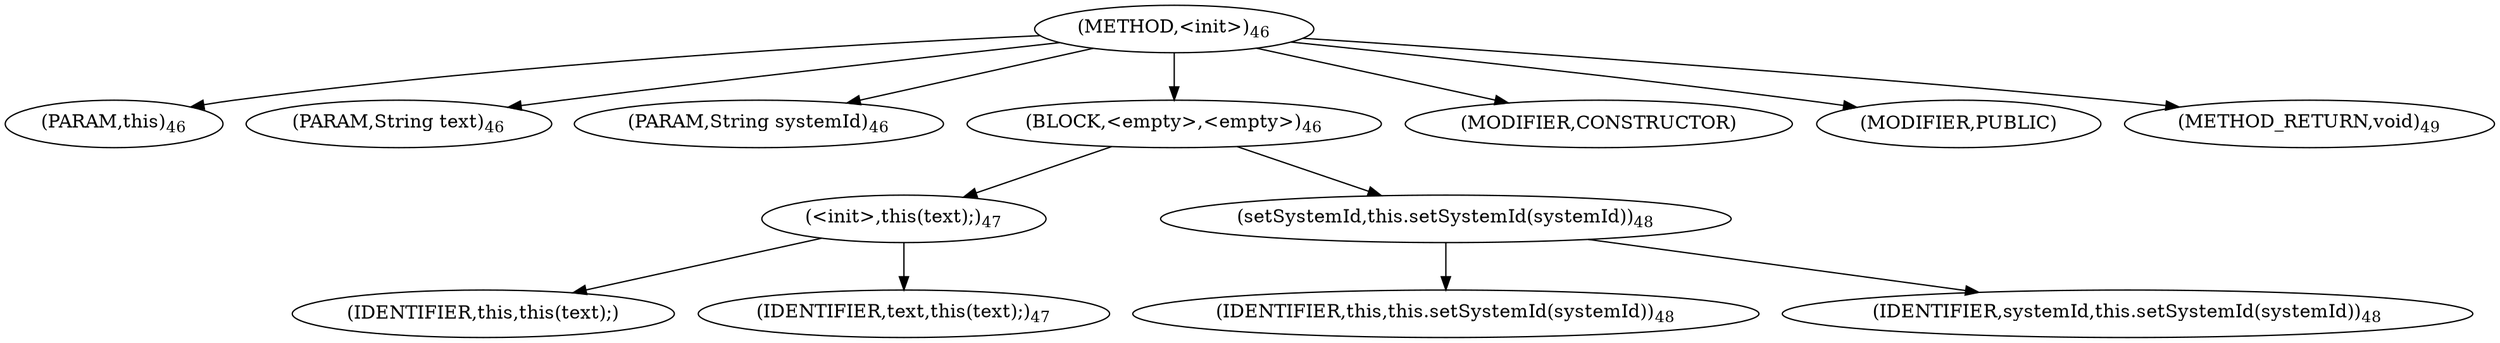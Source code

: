 digraph "&lt;init&gt;" {  
"58" [label = <(METHOD,&lt;init&gt;)<SUB>46</SUB>> ]
"6" [label = <(PARAM,this)<SUB>46</SUB>> ]
"59" [label = <(PARAM,String text)<SUB>46</SUB>> ]
"60" [label = <(PARAM,String systemId)<SUB>46</SUB>> ]
"61" [label = <(BLOCK,&lt;empty&gt;,&lt;empty&gt;)<SUB>46</SUB>> ]
"62" [label = <(&lt;init&gt;,this(text);)<SUB>47</SUB>> ]
"5" [label = <(IDENTIFIER,this,this(text);)> ]
"63" [label = <(IDENTIFIER,text,this(text);)<SUB>47</SUB>> ]
"64" [label = <(setSystemId,this.setSystemId(systemId))<SUB>48</SUB>> ]
"7" [label = <(IDENTIFIER,this,this.setSystemId(systemId))<SUB>48</SUB>> ]
"65" [label = <(IDENTIFIER,systemId,this.setSystemId(systemId))<SUB>48</SUB>> ]
"66" [label = <(MODIFIER,CONSTRUCTOR)> ]
"67" [label = <(MODIFIER,PUBLIC)> ]
"68" [label = <(METHOD_RETURN,void)<SUB>49</SUB>> ]
  "58" -> "6" 
  "58" -> "59" 
  "58" -> "60" 
  "58" -> "61" 
  "58" -> "66" 
  "58" -> "67" 
  "58" -> "68" 
  "61" -> "62" 
  "61" -> "64" 
  "62" -> "5" 
  "62" -> "63" 
  "64" -> "7" 
  "64" -> "65" 
}
